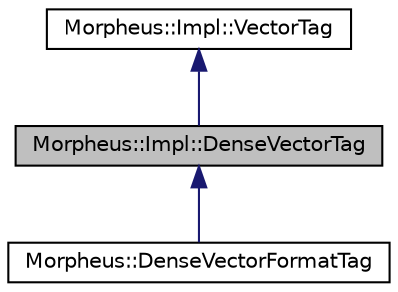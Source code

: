 digraph "Morpheus::Impl::DenseVectorTag"
{
 // LATEX_PDF_SIZE
  edge [fontname="Helvetica",fontsize="10",labelfontname="Helvetica",labelfontsize="10"];
  node [fontname="Helvetica",fontsize="10",shape=record];
  Node1 [label="Morpheus::Impl::DenseVectorTag",height=0.2,width=0.4,color="black", fillcolor="grey75", style="filled", fontcolor="black",tooltip="Tag used to mark containers as Dense Vectors."];
  Node2 -> Node1 [dir="back",color="midnightblue",fontsize="10",style="solid",fontname="Helvetica"];
  Node2 [label="Morpheus::Impl::VectorTag",height=0.2,width=0.4,color="black", fillcolor="white", style="filled",URL="$structMorpheus_1_1Impl_1_1VectorTag.html",tooltip="Tag used to mark containers as Vectors."];
  Node1 -> Node3 [dir="back",color="midnightblue",fontsize="10",style="solid",fontname="Helvetica"];
  Node3 [label="Morpheus::DenseVectorFormatTag",height=0.2,width=0.4,color="black", fillcolor="white", style="filled",URL="$structMorpheus_1_1DenseVectorFormatTag.html",tooltip="Tag used to mark containers as Vector Containers (Dense) with Dense Format."];
}
